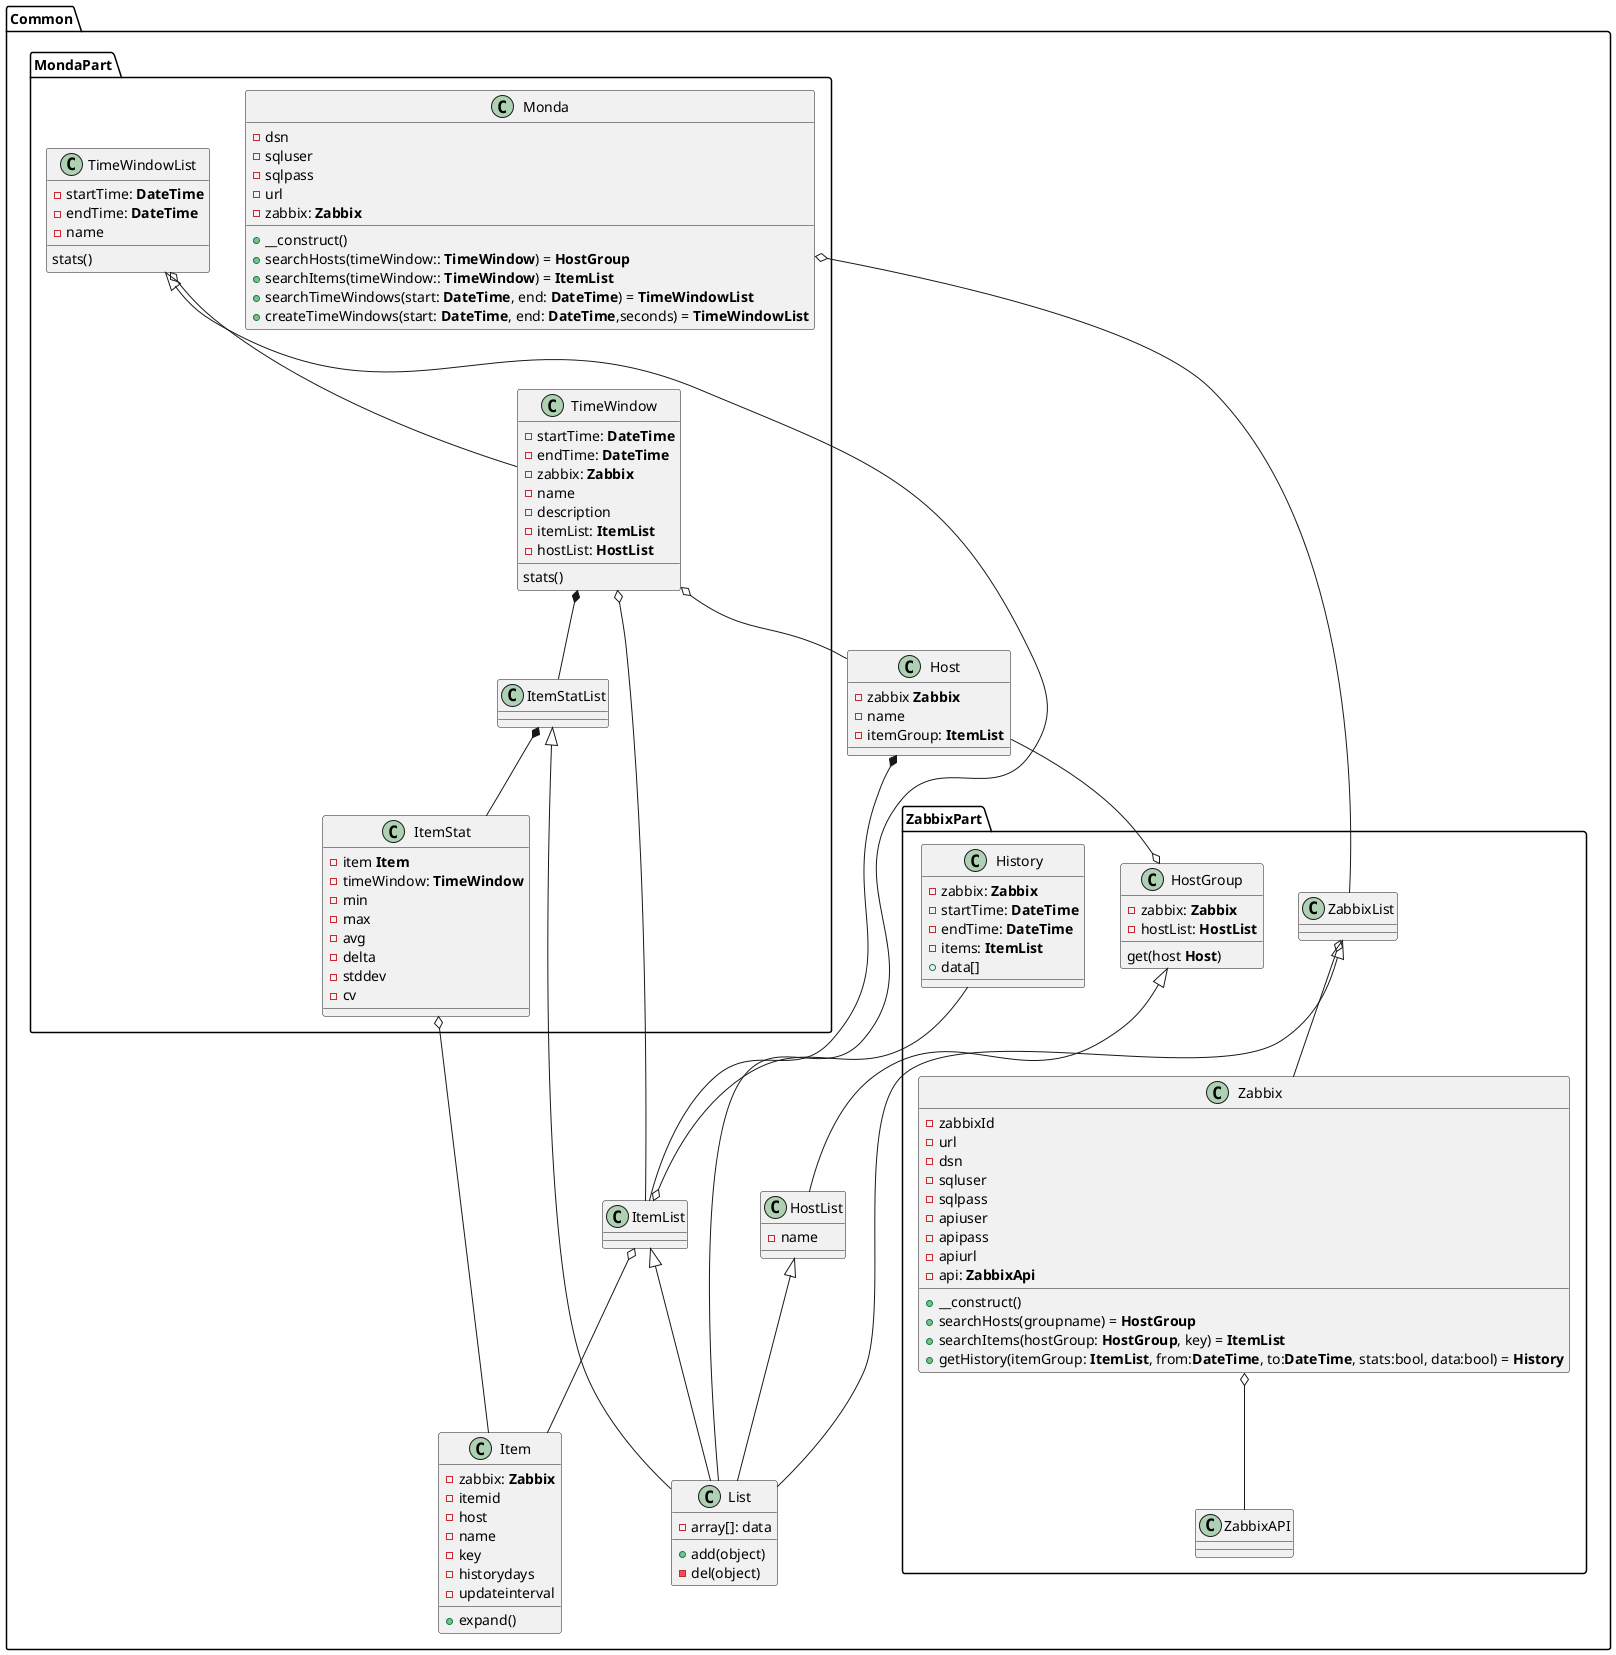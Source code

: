 @startuml

Package Common {

    Package MondaPart {

        class Monda {
            -dsn
            -sqluser
            -sqlpass
            -url
            -zabbix: **Zabbix**

            +__construct()
            +searchHosts(timeWindow:: **TimeWindow**) = **HostGroup**
            +searchItems(timeWindow:: **TimeWindow**) = **ItemList**
            +searchTimeWindows(start: **DateTime**, end: **DateTime**) = **TimeWindowList**
            +createTimeWindows(start: **DateTime**, end: **DateTime**,seconds) = **TimeWindowList**
        }

        class ItemStat {
            -item **Item**
            -timeWindow: **TimeWindow**
            -min
            -max
            -avg
            -delta
            -stddev
            -cv
        }

        class ItemStatList {
                  
        }

        class TimeWindow {
            -startTime: **DateTime**
            -endTime: **DateTime**
            -zabbix: **Zabbix**
            -name
            -description
            -itemList: **ItemList**
            -hostList: **HostList**

            stats()
        }

        class TimeWindowList {
            -startTime: **DateTime**
            -endTime: **DateTime**
            -name
            
            stats()
        }
    }

    package ZabbixPart {
        class Zabbix {
            -zabbixId
            -url
            -dsn
            -sqluser
            -sqlpass
            -apiuser
            -apipass
            -apiurl
            -api: **ZabbixApi**

            +__construct()
            +searchHosts(groupname) = **HostGroup**
            +searchItems(hostGroup: **HostGroup**, key) = **ItemList**
            +getHistory(itemGroup: **ItemList**, from:**DateTime**, to:**DateTime**, stats:bool, data:bool) = **History**
        }

        class ZabbixList {
        }

        class ZabbixAPI {
        }

        class HostGroup {
            -zabbix: **Zabbix**
            -hostList: **HostList**

            get(host **Host**)
        }

        class History {
            -zabbix: **Zabbix**
            -startTime: **DateTime**
            -endTime: **DateTime**
            -items: **ItemList**
            +data[]
        }

    }

    class HostList {
        -name
        
    }

    class Host {
        -zabbix **Zabbix**
        -name
        -itemGroup: **ItemList**
    }

    class Item {
        -zabbix: **Zabbix**
        -itemid
        -host
        -name
        -key
        -historydays
        -updateinterval

        +expand()
    }

    class ItemList {
        
    }

    class List {
        -array[]: data
        +add(object)
        -del(object)
    }
}

Host *--- ItemList
ItemList o-- Item
ItemList o-- History
HostGroup o-- Host
HostGroup <|-- HostList

ZabbixList <|-- List
HostList <|-- List
ItemList <|-- List
ItemStatList <|-- List
TimeWindowList <|-- List

ZabbixList o-- Zabbix
Monda o-- ZabbixList

ItemStatList *-- ItemStat
ItemStat o-- Item

TimeWindowList o-- TimeWindow
TimeWindow *-- ItemStatList
TimeWindow o-- Host
TimeWindow o-- ItemList

Zabbix o-- ZabbixAPI

@enduml